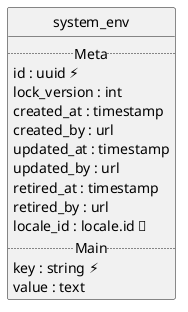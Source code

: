 @startuml uml
skinparam monochrome true
skinparam linetype ortho
hide circle

entity system_env {
  .. Meta ..
  id : uuid ⚡
  lock_version : int
  created_at : timestamp
  created_by : url
  updated_at : timestamp
  updated_by : url
  retired_at : timestamp
  retired_by : url
  locale_id : locale.id 🔑
  .. Main ..
  key : string ⚡
  value : text
}

@enduml
